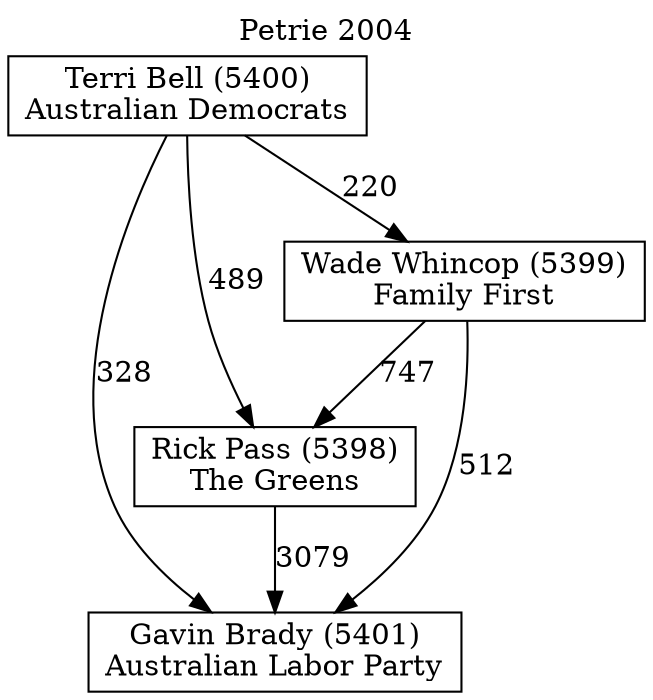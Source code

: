// House preference flow
digraph "Gavin Brady (5401)_Petrie_2004" {
	graph [label="Petrie 2004" labelloc=t mclimit=10]
	node [shape=box]
	"Gavin Brady (5401)" [label="Gavin Brady (5401)
Australian Labor Party"]
	"Rick Pass (5398)" [label="Rick Pass (5398)
The Greens"]
	"Wade Whincop (5399)" [label="Wade Whincop (5399)
Family First"]
	"Terri Bell (5400)" [label="Terri Bell (5400)
Australian Democrats"]
	"Rick Pass (5398)" -> "Gavin Brady (5401)" [label=3079]
	"Wade Whincop (5399)" -> "Rick Pass (5398)" [label=747]
	"Terri Bell (5400)" -> "Wade Whincop (5399)" [label=220]
	"Wade Whincop (5399)" -> "Gavin Brady (5401)" [label=512]
	"Terri Bell (5400)" -> "Gavin Brady (5401)" [label=328]
	"Terri Bell (5400)" -> "Rick Pass (5398)" [label=489]
}

